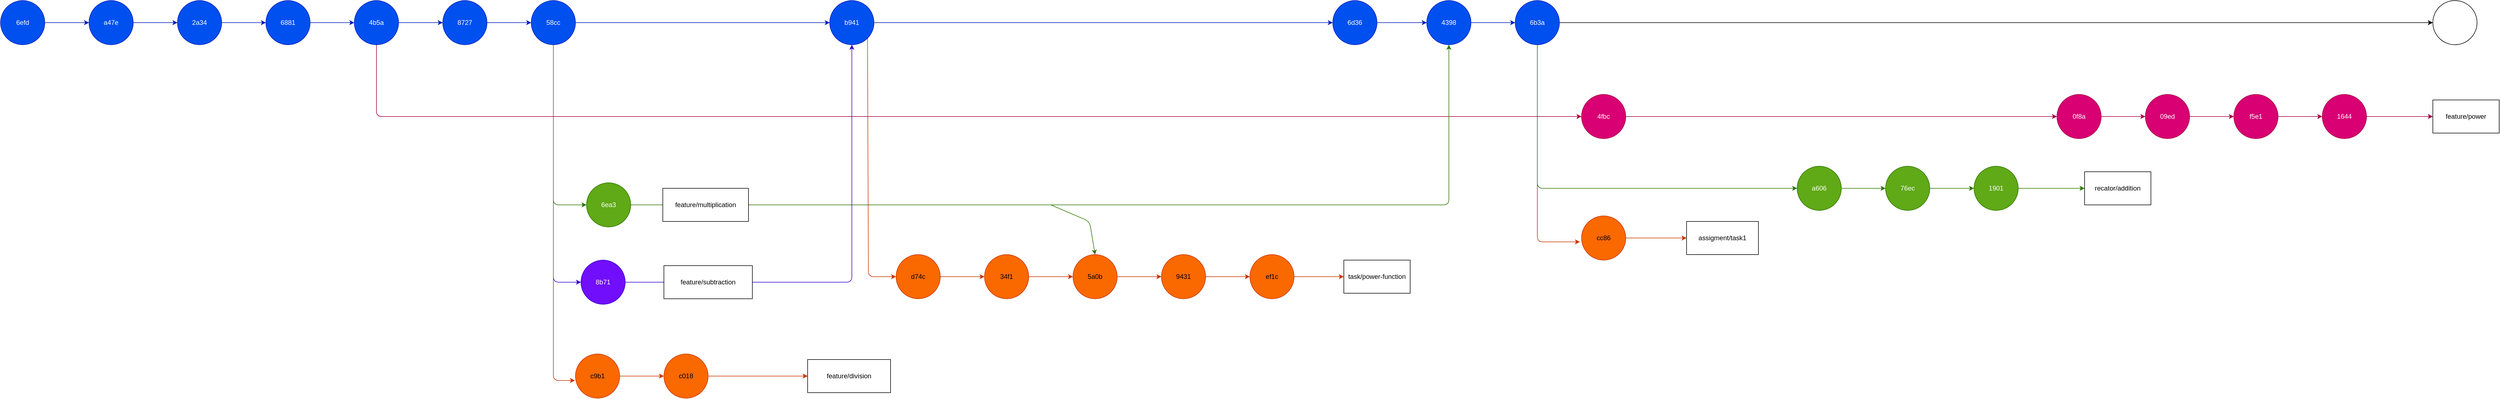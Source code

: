 <mxfile>
    <diagram id="HmV9aagKApRh29b-kvTp" name="Page-1">
        <mxGraphModel dx="2362" dy="825" grid="1" gridSize="10" guides="1" tooltips="1" connect="1" arrows="1" fold="1" page="1" pageScale="1" pageWidth="850" pageHeight="1100" math="0" shadow="0">
            <root>
                <mxCell id="0"/>
                <mxCell id="1" parent="0"/>
                <mxCell id="4" value="" style="edgeStyle=none;html=1;fillColor=#0050ef;strokeColor=#001DBC;" edge="1" parent="1" source="2" target="3">
                    <mxGeometry relative="1" as="geometry"/>
                </mxCell>
                <mxCell id="2" value="6efd" style="ellipse;whiteSpace=wrap;html=1;fillColor=#0050ef;fontColor=#ffffff;strokeColor=#001DBC;" vertex="1" parent="1">
                    <mxGeometry x="-1700" y="510" width="80" height="80" as="geometry"/>
                </mxCell>
                <mxCell id="6" value="" style="edgeStyle=none;html=1;fillColor=#0050ef;strokeColor=#001DBC;" edge="1" parent="1" source="3" target="5">
                    <mxGeometry relative="1" as="geometry"/>
                </mxCell>
                <mxCell id="3" value="a47e" style="ellipse;whiteSpace=wrap;html=1;fillColor=#0050ef;fontColor=#ffffff;strokeColor=#001DBC;" vertex="1" parent="1">
                    <mxGeometry x="-1540" y="510" width="80" height="80" as="geometry"/>
                </mxCell>
                <mxCell id="8" value="" style="edgeStyle=none;html=1;fillColor=#0050ef;strokeColor=#001DBC;" edge="1" parent="1" source="5" target="7">
                    <mxGeometry relative="1" as="geometry"/>
                </mxCell>
                <mxCell id="5" value="2a34" style="ellipse;whiteSpace=wrap;html=1;fillColor=#0050ef;fontColor=#ffffff;strokeColor=#001DBC;" vertex="1" parent="1">
                    <mxGeometry x="-1380" y="510" width="80" height="80" as="geometry"/>
                </mxCell>
                <mxCell id="10" value="" style="edgeStyle=none;html=1;fillColor=#0050ef;strokeColor=#001DBC;" edge="1" parent="1" source="7" target="9">
                    <mxGeometry relative="1" as="geometry"/>
                </mxCell>
                <mxCell id="7" value="6881" style="ellipse;whiteSpace=wrap;html=1;fillColor=#0050ef;fontColor=#ffffff;strokeColor=#001DBC;" vertex="1" parent="1">
                    <mxGeometry x="-1220" y="510" width="80" height="80" as="geometry"/>
                </mxCell>
                <mxCell id="12" value="" style="edgeStyle=none;html=1;fillColor=#0050ef;strokeColor=#001DBC;" edge="1" parent="1" source="9" target="11">
                    <mxGeometry relative="1" as="geometry"/>
                </mxCell>
                <mxCell id="33" style="edgeStyle=none;html=1;exitX=0.5;exitY=1;exitDx=0;exitDy=0;entryX=0;entryY=0.5;entryDx=0;entryDy=0;fillColor=#d80073;strokeColor=#A50040;" edge="1" parent="1" source="9" target="24">
                    <mxGeometry relative="1" as="geometry">
                        <Array as="points">
                            <mxPoint x="-1020" y="720"/>
                        </Array>
                    </mxGeometry>
                </mxCell>
                <mxCell id="9" value="4b5a" style="ellipse;whiteSpace=wrap;html=1;fillColor=#0050ef;fontColor=#ffffff;strokeColor=#001DBC;" vertex="1" parent="1">
                    <mxGeometry x="-1060" y="510" width="80" height="80" as="geometry"/>
                </mxCell>
                <mxCell id="14" value="" style="edgeStyle=none;html=1;fillColor=#0050ef;strokeColor=#001DBC;" edge="1" parent="1" source="11" target="13">
                    <mxGeometry relative="1" as="geometry"/>
                </mxCell>
                <mxCell id="11" value="8727" style="ellipse;whiteSpace=wrap;html=1;fillColor=#0050ef;fontColor=#ffffff;strokeColor=#001DBC;" vertex="1" parent="1">
                    <mxGeometry x="-900" y="510" width="80" height="80" as="geometry"/>
                </mxCell>
                <mxCell id="16" value="" style="edgeStyle=none;html=1;fillColor=#0050ef;strokeColor=#001DBC;" edge="1" parent="1" source="13" target="15">
                    <mxGeometry relative="1" as="geometry"/>
                </mxCell>
                <mxCell id="34" style="edgeStyle=none;html=1;exitX=0.5;exitY=1;exitDx=0;exitDy=0;entryX=0;entryY=0.5;entryDx=0;entryDy=0;fillColor=#60a917;strokeColor=#2D7600;" edge="1" parent="1" source="13" target="35">
                    <mxGeometry relative="1" as="geometry">
                        <mxPoint x="-700" y="840" as="targetPoint"/>
                        <Array as="points">
                            <mxPoint x="-700" y="880"/>
                        </Array>
                    </mxGeometry>
                </mxCell>
                <mxCell id="37" style="edgeStyle=none;html=1;exitX=0.5;exitY=1;exitDx=0;exitDy=0;fillColor=#6a00ff;strokeColor=#3700CC;entryX=0;entryY=0.5;entryDx=0;entryDy=0;" edge="1" parent="1" source="13" target="38">
                    <mxGeometry relative="1" as="geometry">
                        <mxPoint x="-700" y="1030" as="targetPoint"/>
                        <Array as="points">
                            <mxPoint x="-700" y="1020"/>
                        </Array>
                    </mxGeometry>
                </mxCell>
                <mxCell id="40" style="edgeStyle=none;html=1;exitX=0.5;exitY=1;exitDx=0;exitDy=0;fillColor=#fa6800;strokeColor=#C73500;entryX=-0.012;entryY=0.6;entryDx=0;entryDy=0;entryPerimeter=0;" edge="1" parent="1" source="13" target="41">
                    <mxGeometry relative="1" as="geometry">
                        <mxPoint x="-700" y="1160" as="targetPoint"/>
                        <Array as="points">
                            <mxPoint x="-700" y="1198"/>
                        </Array>
                    </mxGeometry>
                </mxCell>
                <mxCell id="13" value="58cc" style="ellipse;whiteSpace=wrap;html=1;fillColor=#0050ef;fontColor=#ffffff;strokeColor=#001DBC;" vertex="1" parent="1">
                    <mxGeometry x="-740" y="510" width="80" height="80" as="geometry"/>
                </mxCell>
                <mxCell id="18" value="" style="edgeStyle=none;html=1;fillColor=#0050ef;strokeColor=#001DBC;exitX=1;exitY=0.5;exitDx=0;exitDy=0;" edge="1" parent="1" source="15" target="17">
                    <mxGeometry relative="1" as="geometry">
                        <mxPoint x="-180" y="550" as="sourcePoint"/>
                    </mxGeometry>
                </mxCell>
                <mxCell id="44" style="edgeStyle=none;html=1;exitX=1;exitY=1;exitDx=0;exitDy=0;fillColor=#fa6800;strokeColor=#C73500;entryX=0;entryY=0.5;entryDx=0;entryDy=0;" edge="1" parent="1" source="15" target="45">
                    <mxGeometry relative="1" as="geometry">
                        <mxPoint x="-130" y="1010" as="targetPoint"/>
                        <Array as="points">
                            <mxPoint x="-130" y="1010"/>
                        </Array>
                    </mxGeometry>
                </mxCell>
                <mxCell id="15" value="b941" style="ellipse;whiteSpace=wrap;html=1;fillColor=#0050ef;fontColor=#ffffff;strokeColor=#001DBC;" vertex="1" parent="1">
                    <mxGeometry x="-200" y="510" width="80" height="80" as="geometry"/>
                </mxCell>
                <mxCell id="20" value="" style="edgeStyle=none;html=1;fillColor=#0050ef;strokeColor=#001DBC;" edge="1" parent="1" source="17" target="19">
                    <mxGeometry relative="1" as="geometry"/>
                </mxCell>
                <mxCell id="17" value="6d36" style="ellipse;whiteSpace=wrap;html=1;fillColor=#0050ef;fontColor=#ffffff;strokeColor=#001DBC;" vertex="1" parent="1">
                    <mxGeometry x="710" y="510" width="80" height="80" as="geometry"/>
                </mxCell>
                <mxCell id="22" value="" style="edgeStyle=none;html=1;fillColor=#0050ef;strokeColor=#001DBC;" edge="1" parent="1" source="19" target="21">
                    <mxGeometry relative="1" as="geometry"/>
                </mxCell>
                <mxCell id="19" value="4398" style="ellipse;whiteSpace=wrap;html=1;fillColor=#0050ef;fontColor=#ffffff;strokeColor=#001DBC;" vertex="1" parent="1">
                    <mxGeometry x="880" y="510" width="80" height="80" as="geometry"/>
                </mxCell>
                <mxCell id="57" style="edgeStyle=none;html=1;exitX=1;exitY=0.5;exitDx=0;exitDy=0;entryX=0;entryY=0.5;entryDx=0;entryDy=0;" edge="1" parent="1" source="21" target="58">
                    <mxGeometry relative="1" as="geometry">
                        <mxPoint x="2701" y="560" as="targetPoint"/>
                    </mxGeometry>
                </mxCell>
                <mxCell id="59" style="edgeStyle=none;html=1;exitX=0.5;exitY=1;exitDx=0;exitDy=0;entryX=-0.037;entryY=0.588;entryDx=0;entryDy=0;entryPerimeter=0;fillColor=#fa6800;strokeColor=#C73500;" edge="1" parent="1" source="21" target="60">
                    <mxGeometry relative="1" as="geometry">
                        <mxPoint x="1080" y="940" as="targetPoint"/>
                        <Array as="points">
                            <mxPoint x="1080" y="947"/>
                        </Array>
                    </mxGeometry>
                </mxCell>
                <mxCell id="61" style="edgeStyle=none;html=1;exitX=0.5;exitY=1;exitDx=0;exitDy=0;entryX=0;entryY=0.5;entryDx=0;entryDy=0;fillColor=#60a917;strokeColor=#2D7600;" edge="1" parent="1" source="21" target="62">
                    <mxGeometry relative="1" as="geometry">
                        <mxPoint x="1080" y="870" as="targetPoint"/>
                        <Array as="points">
                            <mxPoint x="1080" y="850"/>
                        </Array>
                    </mxGeometry>
                </mxCell>
                <mxCell id="21" value="6b3a" style="ellipse;whiteSpace=wrap;html=1;fillColor=#0050ef;fontColor=#ffffff;strokeColor=#001DBC;" vertex="1" parent="1">
                    <mxGeometry x="1040" y="510" width="80" height="80" as="geometry"/>
                </mxCell>
                <mxCell id="26" value="" style="edgeStyle=none;html=1;fillColor=#d80073;strokeColor=#A50040;exitX=1;exitY=0.5;exitDx=0;exitDy=0;" edge="1" parent="1" source="24" target="25">
                    <mxGeometry relative="1" as="geometry">
                        <mxPoint x="1450" y="720" as="sourcePoint"/>
                    </mxGeometry>
                </mxCell>
                <mxCell id="24" value="4fbc" style="ellipse;whiteSpace=wrap;html=1;fillColor=#d80073;fontColor=#ffffff;strokeColor=#A50040;" vertex="1" parent="1">
                    <mxGeometry x="1160" y="680" width="80" height="80" as="geometry"/>
                </mxCell>
                <mxCell id="28" value="" style="edgeStyle=none;html=1;fillColor=#d80073;strokeColor=#A50040;" edge="1" parent="1" source="25" target="27">
                    <mxGeometry relative="1" as="geometry"/>
                </mxCell>
                <mxCell id="25" value="0f8a" style="ellipse;whiteSpace=wrap;html=1;fillColor=#d80073;fontColor=#ffffff;strokeColor=#A50040;" vertex="1" parent="1">
                    <mxGeometry x="2020" y="680" width="80" height="80" as="geometry"/>
                </mxCell>
                <mxCell id="30" value="" style="edgeStyle=none;html=1;fillColor=#d80073;strokeColor=#A50040;" edge="1" parent="1" source="27" target="29">
                    <mxGeometry relative="1" as="geometry"/>
                </mxCell>
                <mxCell id="27" value="09ed" style="ellipse;whiteSpace=wrap;html=1;fillColor=#d80073;fontColor=#ffffff;strokeColor=#A50040;" vertex="1" parent="1">
                    <mxGeometry x="2180" y="680" width="80" height="80" as="geometry"/>
                </mxCell>
                <mxCell id="32" value="" style="edgeStyle=none;html=1;fillColor=#d80073;strokeColor=#A50040;" edge="1" parent="1" source="29" target="31">
                    <mxGeometry relative="1" as="geometry"/>
                </mxCell>
                <mxCell id="29" value="f5e1" style="ellipse;whiteSpace=wrap;html=1;fillColor=#d80073;fontColor=#ffffff;strokeColor=#A50040;" vertex="1" parent="1">
                    <mxGeometry x="2340" y="680" width="80" height="80" as="geometry"/>
                </mxCell>
                <mxCell id="80" style="edgeStyle=none;html=1;exitX=1;exitY=0.5;exitDx=0;exitDy=0;fillColor=#d80073;strokeColor=#A50040;" edge="1" parent="1" source="31">
                    <mxGeometry relative="1" as="geometry">
                        <mxPoint x="2700" y="720" as="targetPoint"/>
                    </mxGeometry>
                </mxCell>
                <mxCell id="31" value="1644" style="ellipse;whiteSpace=wrap;html=1;fillColor=#d80073;fontColor=#ffffff;strokeColor=#A50040;" vertex="1" parent="1">
                    <mxGeometry x="2500" y="680" width="80" height="80" as="geometry"/>
                </mxCell>
                <mxCell id="36" style="edgeStyle=none;html=1;exitX=1;exitY=0.5;exitDx=0;exitDy=0;entryX=0.5;entryY=1;entryDx=0;entryDy=0;fillColor=#60a917;strokeColor=#2D7600;startArrow=none;" edge="1" parent="1" source="69" target="19">
                    <mxGeometry relative="1" as="geometry">
                        <Array as="points">
                            <mxPoint x="340" y="880"/>
                            <mxPoint x="570" y="880"/>
                            <mxPoint x="920" y="880"/>
                        </Array>
                    </mxGeometry>
                </mxCell>
                <mxCell id="35" value="6ea3" style="ellipse;whiteSpace=wrap;html=1;fillColor=#60a917;fontColor=#ffffff;strokeColor=#2D7600;" vertex="1" parent="1">
                    <mxGeometry x="-640" y="840" width="80" height="80" as="geometry"/>
                </mxCell>
                <mxCell id="39" style="edgeStyle=none;html=1;exitX=1;exitY=0.5;exitDx=0;exitDy=0;entryX=0.5;entryY=1;entryDx=0;entryDy=0;fillColor=#6a00ff;strokeColor=#3700CC;" edge="1" parent="1" source="38" target="15">
                    <mxGeometry relative="1" as="geometry">
                        <Array as="points">
                            <mxPoint x="-160" y="1020"/>
                        </Array>
                    </mxGeometry>
                </mxCell>
                <mxCell id="38" value="8b71" style="ellipse;whiteSpace=wrap;html=1;fillColor=#710efb;fontColor=#ffffff;strokeColor=#3700CC;" vertex="1" parent="1">
                    <mxGeometry x="-650" y="980" width="80" height="80" as="geometry"/>
                </mxCell>
                <mxCell id="43" value="" style="edgeStyle=none;html=1;fillColor=#fa6800;strokeColor=#C73500;" edge="1" parent="1" source="41" target="42">
                    <mxGeometry relative="1" as="geometry"/>
                </mxCell>
                <mxCell id="41" value="c9b1" style="ellipse;whiteSpace=wrap;html=1;fillColor=#fa6800;fontColor=#000000;strokeColor=#C73500;" vertex="1" parent="1">
                    <mxGeometry x="-660" y="1150" width="80" height="80" as="geometry"/>
                </mxCell>
                <mxCell id="71" style="edgeStyle=none;html=1;exitX=1;exitY=0.5;exitDx=0;exitDy=0;fillColor=#fa6800;strokeColor=#C73500;" edge="1" parent="1" source="42">
                    <mxGeometry relative="1" as="geometry">
                        <mxPoint x="-240" y="1190" as="targetPoint"/>
                    </mxGeometry>
                </mxCell>
                <mxCell id="42" value="c018" style="ellipse;whiteSpace=wrap;html=1;fillColor=#fa6800;fontColor=#000000;strokeColor=#C73500;" vertex="1" parent="1">
                    <mxGeometry x="-500" y="1150" width="80" height="80" as="geometry"/>
                </mxCell>
                <mxCell id="47" value="" style="edgeStyle=none;html=1;fillColor=#fa6800;strokeColor=#C73500;" edge="1" parent="1" source="45" target="46">
                    <mxGeometry relative="1" as="geometry"/>
                </mxCell>
                <mxCell id="45" value="d74c" style="ellipse;whiteSpace=wrap;html=1;fillColor=#fa6800;fontColor=#000000;strokeColor=#C73500;" vertex="1" parent="1">
                    <mxGeometry x="-80" y="970" width="80" height="80" as="geometry"/>
                </mxCell>
                <mxCell id="49" value="" style="edgeStyle=none;html=1;fillColor=#fa6800;strokeColor=#C73500;" edge="1" parent="1" source="46" target="48">
                    <mxGeometry relative="1" as="geometry"/>
                </mxCell>
                <mxCell id="46" value="34f1" style="ellipse;whiteSpace=wrap;html=1;fillColor=#fa6800;fontColor=#000000;strokeColor=#C73500;" vertex="1" parent="1">
                    <mxGeometry x="80" y="970" width="80" height="80" as="geometry"/>
                </mxCell>
                <mxCell id="51" value="" style="edgeStyle=none;html=1;fillColor=#fa6800;strokeColor=#C73500;" edge="1" parent="1" source="48" target="50">
                    <mxGeometry relative="1" as="geometry"/>
                </mxCell>
                <mxCell id="48" value="5a0b" style="ellipse;whiteSpace=wrap;html=1;fillColor=#fa6800;fontColor=#000000;strokeColor=#C73500;" vertex="1" parent="1">
                    <mxGeometry x="240" y="970" width="80" height="80" as="geometry"/>
                </mxCell>
                <mxCell id="53" value="" style="edgeStyle=none;html=1;fillColor=#fa6800;strokeColor=#C73500;" edge="1" parent="1" source="50" target="52">
                    <mxGeometry relative="1" as="geometry"/>
                </mxCell>
                <mxCell id="50" value="9431" style="ellipse;whiteSpace=wrap;html=1;fillColor=#fa6800;fontColor=#000000;strokeColor=#C73500;" vertex="1" parent="1">
                    <mxGeometry x="400" y="970" width="80" height="80" as="geometry"/>
                </mxCell>
                <mxCell id="75" style="edgeStyle=none;html=1;exitX=1;exitY=0.5;exitDx=0;exitDy=0;entryX=0;entryY=0.5;entryDx=0;entryDy=0;fillColor=#fa6800;strokeColor=#C73500;" edge="1" parent="1" source="52" target="74">
                    <mxGeometry relative="1" as="geometry"/>
                </mxCell>
                <mxCell id="52" value="ef1c" style="ellipse;whiteSpace=wrap;html=1;fillColor=#fa6800;fontColor=#000000;strokeColor=#C73500;" vertex="1" parent="1">
                    <mxGeometry x="560" y="970" width="80" height="80" as="geometry"/>
                </mxCell>
                <mxCell id="56" style="edgeStyle=none;html=1;entryX=0.5;entryY=0;entryDx=0;entryDy=0;fillColor=#60a917;strokeColor=#2D7600;" edge="1" parent="1" target="48">
                    <mxGeometry relative="1" as="geometry">
                        <mxPoint x="270" y="950" as="targetPoint"/>
                        <mxPoint x="200" y="880" as="sourcePoint"/>
                        <Array as="points">
                            <mxPoint x="270" y="910"/>
                        </Array>
                    </mxGeometry>
                </mxCell>
                <mxCell id="58" value="" style="ellipse;whiteSpace=wrap;html=1;" vertex="1" parent="1">
                    <mxGeometry x="2700" y="510" width="80" height="80" as="geometry"/>
                </mxCell>
                <mxCell id="76" style="edgeStyle=none;html=1;entryX=0;entryY=0.5;entryDx=0;entryDy=0;fillColor=#fa6800;strokeColor=#C73500;" edge="1" parent="1" source="60" target="77">
                    <mxGeometry relative="1" as="geometry">
                        <mxPoint x="1350" y="940" as="targetPoint"/>
                    </mxGeometry>
                </mxCell>
                <mxCell id="60" value="cc86" style="ellipse;whiteSpace=wrap;html=1;fillColor=#fa6800;fontColor=#000000;strokeColor=#C73500;" vertex="1" parent="1">
                    <mxGeometry x="1160" y="900" width="80" height="80" as="geometry"/>
                </mxCell>
                <mxCell id="64" value="" style="edgeStyle=none;html=1;fillColor=#60a917;strokeColor=#2D7600;" edge="1" parent="1" source="62" target="63">
                    <mxGeometry relative="1" as="geometry"/>
                </mxCell>
                <mxCell id="62" value="a606" style="ellipse;whiteSpace=wrap;html=1;fillColor=#60a917;fontColor=#ffffff;strokeColor=#2D7600;" vertex="1" parent="1">
                    <mxGeometry x="1550" y="810" width="80" height="80" as="geometry"/>
                </mxCell>
                <mxCell id="66" value="" style="edgeStyle=none;html=1;fillColor=#60a917;strokeColor=#2D7600;" edge="1" parent="1" source="63" target="65">
                    <mxGeometry relative="1" as="geometry"/>
                </mxCell>
                <mxCell id="63" value="76ec" style="ellipse;whiteSpace=wrap;html=1;fillColor=#60a917;fontColor=#ffffff;strokeColor=#2D7600;" vertex="1" parent="1">
                    <mxGeometry x="1710" y="810" width="80" height="80" as="geometry"/>
                </mxCell>
                <mxCell id="78" style="edgeStyle=none;html=1;exitX=1;exitY=0.5;exitDx=0;exitDy=0;entryX=0;entryY=0.5;entryDx=0;entryDy=0;fillColor=#60a917;strokeColor=#2D7600;" edge="1" parent="1" source="65" target="79">
                    <mxGeometry relative="1" as="geometry">
                        <mxPoint x="2070" y="850" as="targetPoint"/>
                    </mxGeometry>
                </mxCell>
                <mxCell id="65" value="1901" style="ellipse;whiteSpace=wrap;html=1;fillColor=#60a917;fontColor=#ffffff;strokeColor=#2D7600;" vertex="1" parent="1">
                    <mxGeometry x="1870" y="810" width="80" height="80" as="geometry"/>
                </mxCell>
                <mxCell id="67" value="feature/subtraction" style="whiteSpace=wrap;html=1;" vertex="1" parent="1">
                    <mxGeometry x="-500" y="990" width="160" height="60" as="geometry"/>
                </mxCell>
                <mxCell id="70" value="" style="edgeStyle=none;html=1;exitX=1;exitY=0.5;exitDx=0;exitDy=0;entryX=0;entryY=0.5;entryDx=0;entryDy=0;fillColor=#60a917;strokeColor=#2D7600;endArrow=none;" edge="1" parent="1" source="35" target="69">
                    <mxGeometry relative="1" as="geometry">
                        <mxPoint x="-560" y="880" as="sourcePoint"/>
                        <mxPoint x="920" y="590" as="targetPoint"/>
                        <Array as="points"/>
                    </mxGeometry>
                </mxCell>
                <mxCell id="69" value="feature/multiplication" style="whiteSpace=wrap;html=1;" vertex="1" parent="1">
                    <mxGeometry x="-502" y="850" width="155" height="60" as="geometry"/>
                </mxCell>
                <mxCell id="72" value="feature/division" style="whiteSpace=wrap;html=1;" vertex="1" parent="1">
                    <mxGeometry x="-240" y="1160" width="150" height="60" as="geometry"/>
                </mxCell>
                <mxCell id="74" value="task/power-function" style="whiteSpace=wrap;html=1;" vertex="1" parent="1">
                    <mxGeometry x="730" y="980" width="120" height="60" as="geometry"/>
                </mxCell>
                <mxCell id="77" value="assigment/task1" style="whiteSpace=wrap;html=1;" vertex="1" parent="1">
                    <mxGeometry x="1350" y="910" width="130" height="60" as="geometry"/>
                </mxCell>
                <mxCell id="79" value="recator/addition" style="whiteSpace=wrap;html=1;" vertex="1" parent="1">
                    <mxGeometry x="2070" y="820" width="120" height="60" as="geometry"/>
                </mxCell>
                <mxCell id="81" value="feature/power" style="whiteSpace=wrap;html=1;" vertex="1" parent="1">
                    <mxGeometry x="2700" y="690" width="120" height="60" as="geometry"/>
                </mxCell>
            </root>
        </mxGraphModel>
    </diagram>
</mxfile>